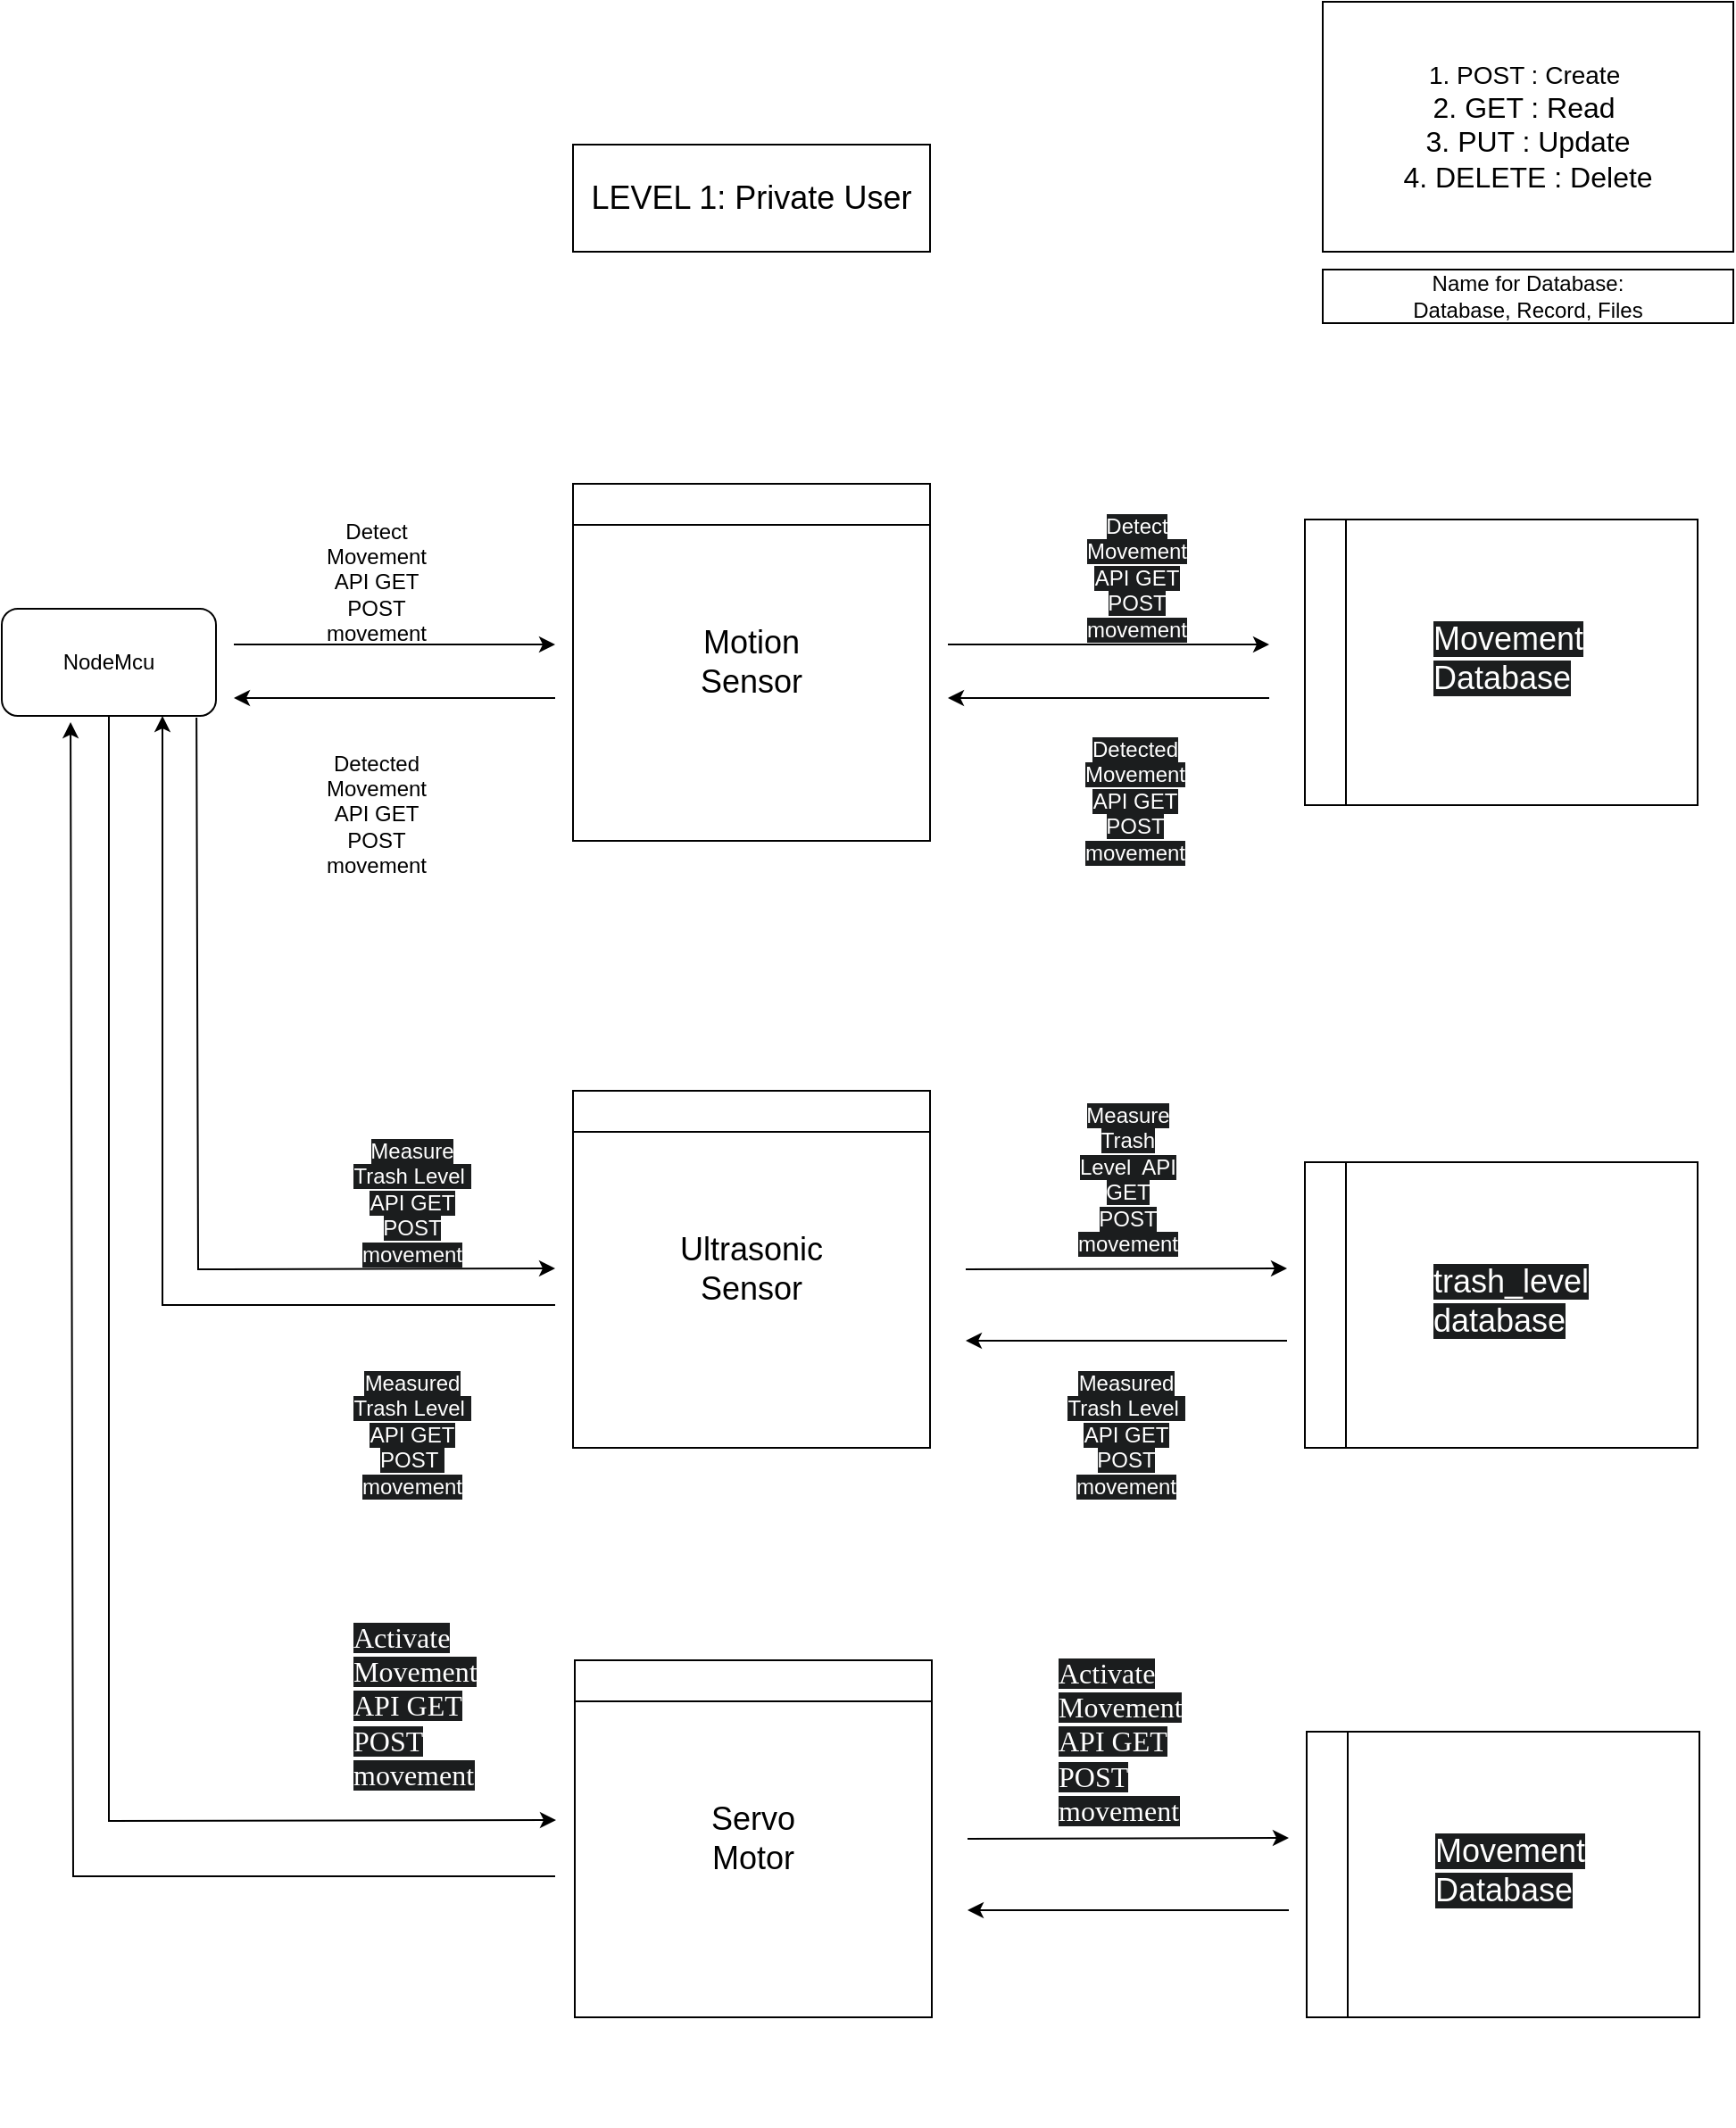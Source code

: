 <mxfile version="26.0.9">
  <diagram name="Page-1" id="5c8EkBSgRRtxF6RDIna2">
    <mxGraphModel dx="884" dy="1708" grid="1" gridSize="10" guides="1" tooltips="1" connect="1" arrows="1" fold="1" page="1" pageScale="1" pageWidth="827" pageHeight="1169" math="0" shadow="0">
      <root>
        <mxCell id="0" />
        <mxCell id="1" parent="0" />
        <mxCell id="F4bkFg4dx-DUDdIcsRM3-1" value="&lt;font style=&quot;font-size: 18px;&quot;&gt;LEVEL 1: Private User&lt;/font&gt;" style="rounded=0;whiteSpace=wrap;html=1;fillColor=light-dark(#FFFFFF,#990000);" parent="1" vertex="1">
          <mxGeometry x="320" y="70" width="200" height="60" as="geometry" />
        </mxCell>
        <mxCell id="F4bkFg4dx-DUDdIcsRM3-2" value="" style="swimlane;whiteSpace=wrap;html=1;" parent="1" vertex="1">
          <mxGeometry x="320" y="260" width="200" height="200" as="geometry" />
        </mxCell>
        <mxCell id="F4bkFg4dx-DUDdIcsRM3-11" value="&lt;font style=&quot;font-size: 18px;&quot;&gt;Motion Sensor&lt;/font&gt;" style="text;html=1;align=center;verticalAlign=middle;whiteSpace=wrap;rounded=0;" parent="F4bkFg4dx-DUDdIcsRM3-2" vertex="1">
          <mxGeometry x="70" y="85" width="60" height="30" as="geometry" />
        </mxCell>
        <mxCell id="F4bkFg4dx-DUDdIcsRM3-4" value="NodeMcu" style="rounded=1;whiteSpace=wrap;html=1;" parent="1" vertex="1">
          <mxGeometry y="330" width="120" height="60" as="geometry" />
        </mxCell>
        <mxCell id="F4bkFg4dx-DUDdIcsRM3-6" value="" style="swimlane;horizontal=0;whiteSpace=wrap;html=1;" parent="1" vertex="1">
          <mxGeometry x="730" y="280" width="220" height="160" as="geometry" />
        </mxCell>
        <mxCell id="F4bkFg4dx-DUDdIcsRM3-16" value="&lt;span style=&quot;color: rgb(255, 255, 255); font-family: Helvetica; font-size: 18px; font-style: normal; font-variant-ligatures: normal; font-variant-caps: normal; font-weight: 400; letter-spacing: normal; orphans: 2; text-align: center; text-indent: 0px; text-transform: none; widows: 2; word-spacing: 0px; -webkit-text-stroke-width: 0px; white-space: normal; background-color: rgb(27, 29, 30); text-decoration-thickness: initial; text-decoration-style: initial; text-decoration-color: initial; float: none; display: inline !important;&quot;&gt;Movement Database&lt;/span&gt;" style="text;whiteSpace=wrap;html=1;" parent="F4bkFg4dx-DUDdIcsRM3-6" vertex="1">
          <mxGeometry x="70" y="50" width="150" height="50" as="geometry" />
        </mxCell>
        <mxCell id="F4bkFg4dx-DUDdIcsRM3-7" value="" style="endArrow=classic;html=1;rounded=0;" parent="1" edge="1">
          <mxGeometry width="50" height="50" relative="1" as="geometry">
            <mxPoint x="130" y="350" as="sourcePoint" />
            <mxPoint x="310" y="350" as="targetPoint" />
          </mxGeometry>
        </mxCell>
        <mxCell id="F4bkFg4dx-DUDdIcsRM3-8" value="" style="endArrow=classic;html=1;rounded=0;" parent="1" edge="1">
          <mxGeometry width="50" height="50" relative="1" as="geometry">
            <mxPoint x="310" y="380" as="sourcePoint" />
            <mxPoint x="130" y="380" as="targetPoint" />
          </mxGeometry>
        </mxCell>
        <mxCell id="F4bkFg4dx-DUDdIcsRM3-9" value="" style="endArrow=classic;html=1;rounded=0;" parent="1" edge="1">
          <mxGeometry width="50" height="50" relative="1" as="geometry">
            <mxPoint x="530" y="350" as="sourcePoint" />
            <mxPoint x="710" y="350" as="targetPoint" />
          </mxGeometry>
        </mxCell>
        <mxCell id="F4bkFg4dx-DUDdIcsRM3-10" value="" style="endArrow=classic;html=1;rounded=0;" parent="1" edge="1">
          <mxGeometry width="50" height="50" relative="1" as="geometry">
            <mxPoint x="710" y="380" as="sourcePoint" />
            <mxPoint x="530" y="380" as="targetPoint" />
          </mxGeometry>
        </mxCell>
        <mxCell id="F4bkFg4dx-DUDdIcsRM3-12" value="Detect Movement API GET POST movement" style="text;html=1;align=center;verticalAlign=middle;whiteSpace=wrap;rounded=0;" parent="1" vertex="1">
          <mxGeometry x="180" y="300" width="60" height="30" as="geometry" />
        </mxCell>
        <mxCell id="F4bkFg4dx-DUDdIcsRM3-13" value="Detected Movement API GET POST movement" style="text;html=1;align=center;verticalAlign=middle;whiteSpace=wrap;rounded=0;" parent="1" vertex="1">
          <mxGeometry x="180" y="430" width="60" height="30" as="geometry" />
        </mxCell>
        <mxCell id="F4bkFg4dx-DUDdIcsRM3-17" value="&lt;font style=&quot;font-size: 14px;&quot;&gt;1. POST : Create&amp;nbsp;&lt;/font&gt;&lt;div&gt;&lt;font size=&quot;3&quot;&gt;2. GET : Read&amp;nbsp;&lt;/font&gt;&lt;/div&gt;&lt;div&gt;&lt;font size=&quot;3&quot;&gt;3. PUT : Update&lt;/font&gt;&lt;/div&gt;&lt;div&gt;&lt;font size=&quot;3&quot;&gt;4. DELETE : Delete&lt;/font&gt;&lt;/div&gt;" style="rounded=0;whiteSpace=wrap;html=1;" parent="1" vertex="1">
          <mxGeometry x="740" y="-10" width="230" height="140" as="geometry" />
        </mxCell>
        <mxCell id="F4bkFg4dx-DUDdIcsRM3-18" value="&lt;div&gt;Name for Database:&lt;/div&gt;Database, Record, Files" style="rounded=0;whiteSpace=wrap;html=1;" parent="1" vertex="1">
          <mxGeometry x="740" y="140" width="230" height="30" as="geometry" />
        </mxCell>
        <mxCell id="F4bkFg4dx-DUDdIcsRM3-21" value="&lt;span style=&quot;color: rgb(255, 255, 255); font-family: Helvetica; font-size: 12px; font-style: normal; font-variant-ligatures: normal; font-variant-caps: normal; font-weight: 400; letter-spacing: normal; orphans: 2; text-indent: 0px; text-transform: none; widows: 2; word-spacing: 0px; -webkit-text-stroke-width: 0px; white-space: normal; background-color: rgb(27, 29, 30); text-decoration-thickness: initial; text-decoration-style: initial; text-decoration-color: initial; float: none; display: inline !important;&quot;&gt;Detect Movement API GET POST movement&lt;/span&gt;" style="text;whiteSpace=wrap;html=1;align=center;" parent="1" vertex="1">
          <mxGeometry x="601" y="270" width="70" height="30" as="geometry" />
        </mxCell>
        <mxCell id="F4bkFg4dx-DUDdIcsRM3-22" value="&lt;span style=&quot;color: rgb(255, 255, 255); font-family: Helvetica; font-size: 12px; font-style: normal; font-variant-ligatures: normal; font-variant-caps: normal; font-weight: 400; letter-spacing: normal; orphans: 2; text-indent: 0px; text-transform: none; widows: 2; word-spacing: 0px; -webkit-text-stroke-width: 0px; white-space: normal; background-color: rgb(27, 29, 30); text-decoration-thickness: initial; text-decoration-style: initial; text-decoration-color: initial; float: none; display: inline !important;&quot;&gt;Detected Movement API GET POST movement&lt;/span&gt;" style="text;whiteSpace=wrap;html=1;align=center;" parent="1" vertex="1">
          <mxGeometry x="600" y="395" width="70" height="40" as="geometry" />
        </mxCell>
        <mxCell id="F4bkFg4dx-DUDdIcsRM3-23" value="" style="swimlane;whiteSpace=wrap;html=1;" parent="1" vertex="1">
          <mxGeometry x="320" y="600" width="200" height="200" as="geometry" />
        </mxCell>
        <mxCell id="F4bkFg4dx-DUDdIcsRM3-24" value="&lt;span style=&quot;font-size: 18px;&quot;&gt;Ultrasonic Sensor&lt;/span&gt;" style="text;html=1;align=center;verticalAlign=middle;whiteSpace=wrap;rounded=0;" parent="F4bkFg4dx-DUDdIcsRM3-23" vertex="1">
          <mxGeometry x="70" y="85" width="60" height="30" as="geometry" />
        </mxCell>
        <mxCell id="F4bkFg4dx-DUDdIcsRM3-26" value="" style="endArrow=classic;html=1;rounded=0;" parent="1" edge="1">
          <mxGeometry width="50" height="50" relative="1" as="geometry">
            <mxPoint x="720" y="740" as="sourcePoint" />
            <mxPoint x="540" y="740" as="targetPoint" />
          </mxGeometry>
        </mxCell>
        <mxCell id="F4bkFg4dx-DUDdIcsRM3-27" value="" style="endArrow=classic;html=1;rounded=0;" parent="1" edge="1">
          <mxGeometry width="50" height="50" relative="1" as="geometry">
            <mxPoint x="540" y="700" as="sourcePoint" />
            <mxPoint x="720" y="699.5" as="targetPoint" />
          </mxGeometry>
        </mxCell>
        <mxCell id="F4bkFg4dx-DUDdIcsRM3-28" value="" style="swimlane;horizontal=0;whiteSpace=wrap;html=1;" parent="1" vertex="1">
          <mxGeometry x="730" y="640" width="220" height="160" as="geometry" />
        </mxCell>
        <mxCell id="F4bkFg4dx-DUDdIcsRM3-29" value="&lt;span style=&quot;color: rgb(255, 255, 255); font-family: Helvetica; font-size: 18px; font-style: normal; font-variant-ligatures: normal; font-variant-caps: normal; font-weight: 400; letter-spacing: normal; orphans: 2; text-align: center; text-indent: 0px; text-transform: none; widows: 2; word-spacing: 0px; -webkit-text-stroke-width: 0px; white-space: normal; background-color: rgb(27, 29, 30); text-decoration-thickness: initial; text-decoration-style: initial; text-decoration-color: initial; float: none; display: inline !important;&quot;&gt;trash_level database&lt;/span&gt;" style="text;whiteSpace=wrap;html=1;" parent="F4bkFg4dx-DUDdIcsRM3-28" vertex="1">
          <mxGeometry x="70" y="50" width="150" height="50" as="geometry" />
        </mxCell>
        <mxCell id="F4bkFg4dx-DUDdIcsRM3-31" value="" style="endArrow=classic;html=1;rounded=0;entryX=0.75;entryY=1;entryDx=0;entryDy=0;" parent="1" target="F4bkFg4dx-DUDdIcsRM3-4" edge="1">
          <mxGeometry width="50" height="50" relative="1" as="geometry">
            <mxPoint x="310" y="720" as="sourcePoint" />
            <mxPoint x="40" y="460" as="targetPoint" />
            <Array as="points">
              <mxPoint x="90" y="720" />
            </Array>
          </mxGeometry>
        </mxCell>
        <mxCell id="F4bkFg4dx-DUDdIcsRM3-32" value="" style="endArrow=classic;html=1;rounded=0;exitX=0.909;exitY=1.017;exitDx=0;exitDy=0;exitPerimeter=0;" parent="1" source="F4bkFg4dx-DUDdIcsRM3-4" edge="1">
          <mxGeometry width="50" height="50" relative="1" as="geometry">
            <mxPoint x="80" y="410" as="sourcePoint" />
            <mxPoint x="310" y="699.5" as="targetPoint" />
            <Array as="points">
              <mxPoint x="110" y="700" />
            </Array>
          </mxGeometry>
        </mxCell>
        <mxCell id="F4bkFg4dx-DUDdIcsRM3-33" value="&lt;span style=&quot;color: rgb(255, 255, 255); font-family: Helvetica; font-size: 12px; font-style: normal; font-variant-ligatures: normal; font-variant-caps: normal; font-weight: 400; letter-spacing: normal; orphans: 2; text-indent: 0px; text-transform: none; widows: 2; word-spacing: 0px; -webkit-text-stroke-width: 0px; white-space: normal; background-color: rgb(27, 29, 30); text-decoration-thickness: initial; text-decoration-style: initial; text-decoration-color: initial; float: none; display: inline !important;&quot;&gt;Measure Trash Level&amp;nbsp; API GET POST movement&lt;/span&gt;" style="text;whiteSpace=wrap;html=1;align=center;" parent="1" vertex="1">
          <mxGeometry x="190" y="620" width="80" height="40" as="geometry" />
        </mxCell>
        <mxCell id="F4bkFg4dx-DUDdIcsRM3-34" value="&lt;span style=&quot;color: rgb(255, 255, 255); font-family: Helvetica; font-size: 12px; font-style: normal; font-variant-ligatures: normal; font-variant-caps: normal; font-weight: 400; letter-spacing: normal; orphans: 2; text-indent: 0px; text-transform: none; widows: 2; word-spacing: 0px; -webkit-text-stroke-width: 0px; white-space: normal; background-color: rgb(27, 29, 30); text-decoration-thickness: initial; text-decoration-style: initial; text-decoration-color: initial; float: none; display: inline !important;&quot;&gt;Measured Trash Level&amp;nbsp; API GET POST&amp;nbsp; movement&lt;/span&gt;" style="text;whiteSpace=wrap;html=1;align=center;" parent="1" vertex="1">
          <mxGeometry x="195" y="750" width="70" height="40" as="geometry" />
        </mxCell>
        <mxCell id="F4bkFg4dx-DUDdIcsRM3-35" value="&lt;span style=&quot;color: rgb(255, 255, 255); font-family: Helvetica; font-size: 12px; font-style: normal; font-variant-ligatures: normal; font-variant-caps: normal; font-weight: 400; letter-spacing: normal; orphans: 2; text-indent: 0px; text-transform: none; widows: 2; word-spacing: 0px; -webkit-text-stroke-width: 0px; white-space: normal; background-color: rgb(27, 29, 30); text-decoration-thickness: initial; text-decoration-style: initial; text-decoration-color: initial; float: none; display: inline !important;&quot;&gt;Measured Trash Level&amp;nbsp; API GET POST movement&lt;/span&gt;" style="text;whiteSpace=wrap;html=1;align=center;" parent="1" vertex="1">
          <mxGeometry x="590" y="750" width="80" height="40" as="geometry" />
        </mxCell>
        <mxCell id="F4bkFg4dx-DUDdIcsRM3-36" value="&lt;span style=&quot;color: rgb(255, 255, 255); font-family: Helvetica; font-size: 12px; font-style: normal; font-variant-ligatures: normal; font-variant-caps: normal; font-weight: 400; letter-spacing: normal; orphans: 2; text-indent: 0px; text-transform: none; widows: 2; word-spacing: 0px; -webkit-text-stroke-width: 0px; white-space: normal; background-color: rgb(27, 29, 30); text-decoration-thickness: initial; text-decoration-style: initial; text-decoration-color: initial; float: none; display: inline !important;&quot;&gt;Measure Trash Level&amp;nbsp; API GET POST movement&lt;/span&gt;" style="text;whiteSpace=wrap;html=1;align=center;" parent="1" vertex="1">
          <mxGeometry x="601" y="600" width="60" height="20" as="geometry" />
        </mxCell>
        <mxCell id="F4bkFg4dx-DUDdIcsRM3-37" value="" style="swimlane;whiteSpace=wrap;html=1;" parent="1" vertex="1">
          <mxGeometry x="321" y="919" width="200" height="200" as="geometry" />
        </mxCell>
        <mxCell id="F4bkFg4dx-DUDdIcsRM3-38" value="&lt;span style=&quot;font-size: 18px;&quot;&gt;Servo Motor&lt;/span&gt;" style="text;html=1;align=center;verticalAlign=middle;whiteSpace=wrap;rounded=0;" parent="F4bkFg4dx-DUDdIcsRM3-37" vertex="1">
          <mxGeometry x="70" y="85" width="60" height="30" as="geometry" />
        </mxCell>
        <mxCell id="F4bkFg4dx-DUDdIcsRM3-39" value="" style="endArrow=classic;html=1;rounded=0;" parent="1" edge="1">
          <mxGeometry width="50" height="50" relative="1" as="geometry">
            <mxPoint x="721" y="1059" as="sourcePoint" />
            <mxPoint x="541" y="1059" as="targetPoint" />
          </mxGeometry>
        </mxCell>
        <mxCell id="F4bkFg4dx-DUDdIcsRM3-40" value="" style="endArrow=classic;html=1;rounded=0;" parent="1" edge="1">
          <mxGeometry width="50" height="50" relative="1" as="geometry">
            <mxPoint x="541" y="1019" as="sourcePoint" />
            <mxPoint x="721" y="1018.5" as="targetPoint" />
          </mxGeometry>
        </mxCell>
        <mxCell id="F4bkFg4dx-DUDdIcsRM3-41" value="" style="swimlane;horizontal=0;whiteSpace=wrap;html=1;" parent="1" vertex="1">
          <mxGeometry x="731" y="959" width="220" height="160" as="geometry" />
        </mxCell>
        <mxCell id="F4bkFg4dx-DUDdIcsRM3-42" value="&lt;span style=&quot;color: rgb(255, 255, 255); font-family: Helvetica; font-size: 18px; font-style: normal; font-variant-ligatures: normal; font-variant-caps: normal; font-weight: 400; letter-spacing: normal; orphans: 2; text-align: center; text-indent: 0px; text-transform: none; widows: 2; word-spacing: 0px; -webkit-text-stroke-width: 0px; white-space: normal; background-color: rgb(27, 29, 30); text-decoration-thickness: initial; text-decoration-style: initial; text-decoration-color: initial; float: none; display: inline !important;&quot;&gt;Movement Database&lt;/span&gt;" style="text;whiteSpace=wrap;html=1;" parent="F4bkFg4dx-DUDdIcsRM3-41" vertex="1">
          <mxGeometry x="70" y="50" width="150" height="50" as="geometry" />
        </mxCell>
        <mxCell id="F4bkFg4dx-DUDdIcsRM3-45" value="" style="endArrow=classic;html=1;rounded=0;exitX=0.5;exitY=1;exitDx=0;exitDy=0;" parent="1" source="F4bkFg4dx-DUDdIcsRM3-4" edge="1">
          <mxGeometry width="50" height="50" relative="1" as="geometry">
            <mxPoint x="80" y="400" as="sourcePoint" />
            <mxPoint x="310.5" y="1008.5" as="targetPoint" />
            <Array as="points">
              <mxPoint x="60" y="1009" />
            </Array>
          </mxGeometry>
        </mxCell>
        <mxCell id="F4bkFg4dx-DUDdIcsRM3-46" value="" style="endArrow=classic;html=1;rounded=0;entryX=0.321;entryY=1.059;entryDx=0;entryDy=0;entryPerimeter=0;" parent="1" target="F4bkFg4dx-DUDdIcsRM3-4" edge="1">
          <mxGeometry width="50" height="50" relative="1" as="geometry">
            <mxPoint x="310" y="1040" as="sourcePoint" />
            <mxPoint x="40" y="470" as="targetPoint" />
            <Array as="points">
              <mxPoint x="40" y="1040" />
            </Array>
          </mxGeometry>
        </mxCell>
        <mxCell id="6ruQuhrr6UnfV7t1pzlW-4" value="&lt;font style=&quot;color: rgb(255, 255, 255);&quot;&gt;&lt;span style=&quot;caret-color: rgb(0, 0, 0); font-family: -webkit-standard; font-size: medium;&quot;&gt;Activated Movement&lt;/span&gt;&lt;br style=&quot;caret-color: rgb(0, 0, 0);&quot; data-end=&quot;184&quot; data-start=&quot;181&quot;&gt;&lt;span style=&quot;caret-color: rgb(0, 0, 0); font-family: -webkit-standard; font-size: medium;&quot;&gt;API GET&lt;/span&gt;&lt;br style=&quot;caret-color: rgb(0, 0, 0);&quot; data-end=&quot;194&quot; data-start=&quot;191&quot;&gt;&lt;span style=&quot;caret-color: rgb(0, 0, 0); font-family: -webkit-standard; font-size: medium;&quot;&gt;POST&lt;/span&gt;&lt;br style=&quot;caret-color: rgb(0, 0, 0);&quot; data-end=&quot;201&quot; data-start=&quot;198&quot;&gt;&lt;span style=&quot;caret-color: rgb(0, 0, 0); font-family: -webkit-standard; font-size: medium;&quot;&gt;movement&lt;/span&gt;&lt;/font&gt;" style="text;whiteSpace=wrap;html=1;" vertex="1" parent="1">
          <mxGeometry x="200" y="1050" width="100" height="110" as="geometry" />
        </mxCell>
        <mxCell id="6ruQuhrr6UnfV7t1pzlW-5" value="&lt;span style=&quot;forced-color-adjust: none; color: rgb(255, 255, 255); font-style: normal; font-variant-ligatures: normal; font-variant-caps: normal; font-weight: 400; letter-spacing: normal; orphans: 2; text-align: left; text-indent: 0px; text-transform: none; widows: 2; word-spacing: 0px; -webkit-text-stroke-width: 0px; white-space: normal; background-color: rgb(27, 29, 30); text-decoration-thickness: initial; text-decoration-style: initial; text-decoration-color: initial; caret-color: light-dark(rgb(0, 0, 0), rgb(0, 0, 0)); font-family: -webkit-standard; font-size: medium; box-shadow: none !important;&quot;&gt;Activate Movement&lt;/span&gt;&lt;br data-start=&quot;181&quot; data-end=&quot;184&quot; style=&quot;forced-color-adjust: none; color: rgb(255, 255, 255); font-family: Helvetica; font-size: 12px; font-style: normal; font-variant-ligatures: normal; font-variant-caps: normal; font-weight: 400; letter-spacing: normal; orphans: 2; text-align: left; text-indent: 0px; text-transform: none; widows: 2; word-spacing: 0px; -webkit-text-stroke-width: 0px; white-space: normal; background-color: rgb(27, 29, 30); text-decoration-thickness: initial; text-decoration-style: initial; text-decoration-color: initial; caret-color: light-dark(rgb(0, 0, 0), rgb(0, 0, 0)); box-shadow: none !important;&quot;&gt;&lt;span style=&quot;forced-color-adjust: none; color: rgb(255, 255, 255); font-style: normal; font-variant-ligatures: normal; font-variant-caps: normal; font-weight: 400; letter-spacing: normal; orphans: 2; text-align: left; text-indent: 0px; text-transform: none; widows: 2; word-spacing: 0px; -webkit-text-stroke-width: 0px; white-space: normal; background-color: rgb(27, 29, 30); text-decoration-thickness: initial; text-decoration-style: initial; text-decoration-color: initial; caret-color: light-dark(rgb(0, 0, 0), rgb(0, 0, 0)); font-family: -webkit-standard; font-size: medium; box-shadow: none !important;&quot;&gt;API GET&lt;/span&gt;&lt;br data-start=&quot;191&quot; data-end=&quot;194&quot; style=&quot;forced-color-adjust: none; color: rgb(255, 255, 255); font-family: Helvetica; font-size: 12px; font-style: normal; font-variant-ligatures: normal; font-variant-caps: normal; font-weight: 400; letter-spacing: normal; orphans: 2; text-align: left; text-indent: 0px; text-transform: none; widows: 2; word-spacing: 0px; -webkit-text-stroke-width: 0px; white-space: normal; background-color: rgb(27, 29, 30); text-decoration-thickness: initial; text-decoration-style: initial; text-decoration-color: initial; caret-color: light-dark(rgb(0, 0, 0), rgb(0, 0, 0)); box-shadow: none !important;&quot;&gt;&lt;span style=&quot;forced-color-adjust: none; color: rgb(255, 255, 255); font-style: normal; font-variant-ligatures: normal; font-variant-caps: normal; font-weight: 400; letter-spacing: normal; orphans: 2; text-align: left; text-indent: 0px; text-transform: none; widows: 2; word-spacing: 0px; -webkit-text-stroke-width: 0px; white-space: normal; background-color: rgb(27, 29, 30); text-decoration-thickness: initial; text-decoration-style: initial; text-decoration-color: initial; caret-color: light-dark(rgb(0, 0, 0), rgb(0, 0, 0)); font-family: -webkit-standard; font-size: medium; box-shadow: none !important;&quot;&gt;POST&lt;/span&gt;&lt;br data-start=&quot;198&quot; data-end=&quot;201&quot; style=&quot;forced-color-adjust: none; color: rgb(255, 255, 255); font-family: Helvetica; font-size: 12px; font-style: normal; font-variant-ligatures: normal; font-variant-caps: normal; font-weight: 400; letter-spacing: normal; orphans: 2; text-align: left; text-indent: 0px; text-transform: none; widows: 2; word-spacing: 0px; -webkit-text-stroke-width: 0px; white-space: normal; background-color: rgb(27, 29, 30); text-decoration-thickness: initial; text-decoration-style: initial; text-decoration-color: initial; caret-color: light-dark(rgb(0, 0, 0), rgb(0, 0, 0)); box-shadow: none !important;&quot;&gt;&lt;span style=&quot;forced-color-adjust: none; color: rgb(255, 255, 255); font-style: normal; font-variant-ligatures: normal; font-variant-caps: normal; font-weight: 400; letter-spacing: normal; orphans: 2; text-align: left; text-indent: 0px; text-transform: none; widows: 2; word-spacing: 0px; -webkit-text-stroke-width: 0px; white-space: normal; background-color: rgb(27, 29, 30); text-decoration-thickness: initial; text-decoration-style: initial; text-decoration-color: initial; caret-color: light-dark(rgb(0, 0, 0), rgb(0, 0, 0)); font-family: -webkit-standard; font-size: medium; box-shadow: none !important;&quot;&gt;movement&lt;/span&gt;" style="text;whiteSpace=wrap;html=1;" vertex="1" parent="1">
          <mxGeometry x="195" y="890" width="125" height="100" as="geometry" />
        </mxCell>
        <mxCell id="6ruQuhrr6UnfV7t1pzlW-6" value="&lt;span data-mx-given-colors=&quot;{&amp;quot;color&amp;quot;:&amp;quot;rgb(255, 255, 255)&amp;quot;,&amp;quot;background-color&amp;quot;:&amp;quot;rgb(27, 29, 30)&amp;quot;}&quot; style=&quot;forced-color-adjust: none; box-shadow: none !important; color: light-dark(rgb(255, 255, 255), rgb(255, 255, 255)); font-style: normal; font-variant-ligatures: normal; font-variant-caps: normal; font-weight: 400; letter-spacing: normal; orphans: 2; text-align: left; text-indent: 0px; text-transform: none; widows: 2; word-spacing: 0px; -webkit-text-stroke-width: 0px; white-space: normal; text-decoration-thickness: initial; text-decoration-style: initial; text-decoration-color: initial; background-color: light-dark(rgb(27, 29, 30), rgb(27, 29, 30)); caret-color: light-dark(rgb(0, 0, 0), rgb(0, 0, 0)); font-family: -webkit-standard; font-size: medium;&quot;&gt;Activate Movement&lt;/span&gt;&lt;br data-end=&quot;184&quot; data-start=&quot;181&quot; data-mx-given-colors=&quot;{&amp;quot;color&amp;quot;:&amp;quot;rgb(255, 255, 255)&amp;quot;,&amp;quot;background-color&amp;quot;:&amp;quot;rgb(27, 29, 30)&amp;quot;}&quot; style=&quot;forced-color-adjust: none; box-shadow: none !important; color: light-dark(rgb(255, 255, 255), rgb(255, 255, 255)); font-family: Helvetica; font-size: 12px; font-style: normal; font-variant-ligatures: normal; font-variant-caps: normal; font-weight: 400; letter-spacing: normal; orphans: 2; text-align: left; text-indent: 0px; text-transform: none; widows: 2; word-spacing: 0px; -webkit-text-stroke-width: 0px; white-space: normal; text-decoration-thickness: initial; text-decoration-style: initial; text-decoration-color: initial; background-color: light-dark(rgb(27, 29, 30), rgb(27, 29, 30)); caret-color: light-dark(rgb(0, 0, 0), rgb(0, 0, 0));&quot;&gt;&lt;span data-mx-given-colors=&quot;{&amp;quot;color&amp;quot;:&amp;quot;rgb(255, 255, 255)&amp;quot;,&amp;quot;background-color&amp;quot;:&amp;quot;rgb(27, 29, 30)&amp;quot;}&quot; style=&quot;forced-color-adjust: none; box-shadow: none !important; color: light-dark(rgb(255, 255, 255), rgb(255, 255, 255)); font-style: normal; font-variant-ligatures: normal; font-variant-caps: normal; font-weight: 400; letter-spacing: normal; orphans: 2; text-align: left; text-indent: 0px; text-transform: none; widows: 2; word-spacing: 0px; -webkit-text-stroke-width: 0px; white-space: normal; text-decoration-thickness: initial; text-decoration-style: initial; text-decoration-color: initial; background-color: light-dark(rgb(27, 29, 30), rgb(27, 29, 30)); caret-color: light-dark(rgb(0, 0, 0), rgb(0, 0, 0)); font-family: -webkit-standard; font-size: medium;&quot;&gt;API GET&lt;/span&gt;&lt;br data-end=&quot;194&quot; data-start=&quot;191&quot; data-mx-given-colors=&quot;{&amp;quot;color&amp;quot;:&amp;quot;rgb(255, 255, 255)&amp;quot;,&amp;quot;background-color&amp;quot;:&amp;quot;rgb(27, 29, 30)&amp;quot;}&quot; style=&quot;forced-color-adjust: none; box-shadow: none !important; color: light-dark(rgb(255, 255, 255), rgb(255, 255, 255)); font-family: Helvetica; font-size: 12px; font-style: normal; font-variant-ligatures: normal; font-variant-caps: normal; font-weight: 400; letter-spacing: normal; orphans: 2; text-align: left; text-indent: 0px; text-transform: none; widows: 2; word-spacing: 0px; -webkit-text-stroke-width: 0px; white-space: normal; text-decoration-thickness: initial; text-decoration-style: initial; text-decoration-color: initial; background-color: light-dark(rgb(27, 29, 30), rgb(27, 29, 30)); caret-color: light-dark(rgb(0, 0, 0), rgb(0, 0, 0));&quot;&gt;&lt;span data-mx-given-colors=&quot;{&amp;quot;color&amp;quot;:&amp;quot;rgb(255, 255, 255)&amp;quot;,&amp;quot;background-color&amp;quot;:&amp;quot;rgb(27, 29, 30)&amp;quot;}&quot; style=&quot;forced-color-adjust: none; box-shadow: none !important; color: light-dark(rgb(255, 255, 255), rgb(255, 255, 255)); font-style: normal; font-variant-ligatures: normal; font-variant-caps: normal; font-weight: 400; letter-spacing: normal; orphans: 2; text-align: left; text-indent: 0px; text-transform: none; widows: 2; word-spacing: 0px; -webkit-text-stroke-width: 0px; white-space: normal; text-decoration-thickness: initial; text-decoration-style: initial; text-decoration-color: initial; background-color: light-dark(rgb(27, 29, 30), rgb(27, 29, 30)); caret-color: light-dark(rgb(0, 0, 0), rgb(0, 0, 0)); font-family: -webkit-standard; font-size: medium;&quot;&gt;POST&lt;/span&gt;&lt;br data-end=&quot;201&quot; data-start=&quot;198&quot; data-mx-given-colors=&quot;{&amp;quot;color&amp;quot;:&amp;quot;rgb(255, 255, 255)&amp;quot;,&amp;quot;background-color&amp;quot;:&amp;quot;rgb(27, 29, 30)&amp;quot;}&quot; style=&quot;forced-color-adjust: none; box-shadow: none !important; color: light-dark(rgb(255, 255, 255), rgb(255, 255, 255)); font-family: Helvetica; font-size: 12px; font-style: normal; font-variant-ligatures: normal; font-variant-caps: normal; font-weight: 400; letter-spacing: normal; orphans: 2; text-align: left; text-indent: 0px; text-transform: none; widows: 2; word-spacing: 0px; -webkit-text-stroke-width: 0px; white-space: normal; text-decoration-thickness: initial; text-decoration-style: initial; text-decoration-color: initial; background-color: light-dark(rgb(27, 29, 30), rgb(27, 29, 30)); caret-color: light-dark(rgb(0, 0, 0), rgb(0, 0, 0));&quot;&gt;&lt;span data-mx-given-colors=&quot;{&amp;quot;color&amp;quot;:&amp;quot;rgb(255, 255, 255)&amp;quot;,&amp;quot;background-color&amp;quot;:&amp;quot;rgb(27, 29, 30)&amp;quot;}&quot; style=&quot;forced-color-adjust: none; box-shadow: none !important; color: light-dark(rgb(255, 255, 255), rgb(255, 255, 255)); font-style: normal; font-variant-ligatures: normal; font-variant-caps: normal; font-weight: 400; letter-spacing: normal; orphans: 2; text-align: left; text-indent: 0px; text-transform: none; widows: 2; word-spacing: 0px; -webkit-text-stroke-width: 0px; white-space: normal; text-decoration-thickness: initial; text-decoration-style: initial; text-decoration-color: initial; background-color: light-dark(rgb(27, 29, 30), rgb(27, 29, 30)); caret-color: light-dark(rgb(0, 0, 0), rgb(0, 0, 0)); font-family: -webkit-standard; font-size: medium;&quot;&gt;movement&lt;/span&gt;" style="text;whiteSpace=wrap;html=1;" vertex="1" parent="1">
          <mxGeometry x="590" y="910" width="110" height="100" as="geometry" />
        </mxCell>
        <mxCell id="6ruQuhrr6UnfV7t1pzlW-7" value="&lt;font style=&quot;color: rgb(255, 255, 255);&quot;&gt;&lt;span style=&quot;caret-color: rgb(0, 0, 0); font-family: -webkit-standard; font-size: medium;&quot;&gt;Activated Movement&lt;/span&gt;&lt;br style=&quot;caret-color: rgb(0, 0, 0);&quot; data-end=&quot;184&quot; data-start=&quot;181&quot;&gt;&lt;span style=&quot;caret-color: rgb(0, 0, 0); font-family: -webkit-standard; font-size: medium;&quot;&gt;API GET&lt;/span&gt;&lt;br style=&quot;caret-color: rgb(0, 0, 0);&quot; data-end=&quot;194&quot; data-start=&quot;191&quot;&gt;&lt;span style=&quot;caret-color: rgb(0, 0, 0); font-family: -webkit-standard; font-size: medium;&quot;&gt;POST&lt;/span&gt;&lt;br style=&quot;caret-color: rgb(0, 0, 0);&quot; data-end=&quot;201&quot; data-start=&quot;198&quot;&gt;&lt;span style=&quot;caret-color: rgb(0, 0, 0); font-family: -webkit-standard; font-size: medium;&quot;&gt;movement&lt;/span&gt;&lt;/font&gt;" style="text;whiteSpace=wrap;html=1;" vertex="1" parent="1">
          <mxGeometry x="585" y="1070" width="100" height="110" as="geometry" />
        </mxCell>
      </root>
    </mxGraphModel>
  </diagram>
</mxfile>
